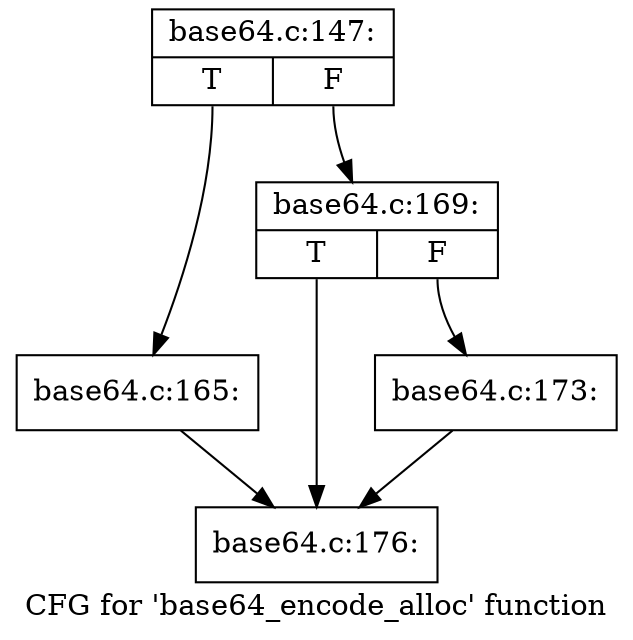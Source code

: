 digraph "CFG for 'base64_encode_alloc' function" {
	label="CFG for 'base64_encode_alloc' function";

	Node0xce5b9d0 [shape=record,label="{base64.c:147:|{<s0>T|<s1>F}}"];
	Node0xce5b9d0:s0 -> Node0xcef9930;
	Node0xce5b9d0:s1 -> Node0xcef9980;
	Node0xcef9930 [shape=record,label="{base64.c:165:}"];
	Node0xcef9930 -> Node0xcefa4f0;
	Node0xcef9980 [shape=record,label="{base64.c:169:|{<s0>T|<s1>F}}"];
	Node0xcef9980:s0 -> Node0xcefa4f0;
	Node0xcef9980:s1 -> Node0xcefb3a0;
	Node0xcefb3a0 [shape=record,label="{base64.c:173:}"];
	Node0xcefb3a0 -> Node0xcefa4f0;
	Node0xcefa4f0 [shape=record,label="{base64.c:176:}"];
}
